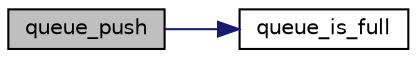 digraph "queue_push"
{
 // LATEX_PDF_SIZE
  edge [fontname="Helvetica",fontsize="10",labelfontname="Helvetica",labelfontsize="10"];
  node [fontname="Helvetica",fontsize="10",shape=record];
  rankdir="LR";
  Node1 [label="queue_push",height=0.2,width=0.4,color="black", fillcolor="grey75", style="filled", fontcolor="black",tooltip="Adds an element to the back of the given queue."];
  Node1 -> Node2 [color="midnightblue",fontsize="10",style="solid",fontname="Helvetica"];
  Node2 [label="queue_is_full",height=0.2,width=0.4,color="black", fillcolor="white", style="filled",URL="$group__queue.html#gae1cd6b62453b7f57525be17a53885800",tooltip="Checks if a given queue is full."];
}
